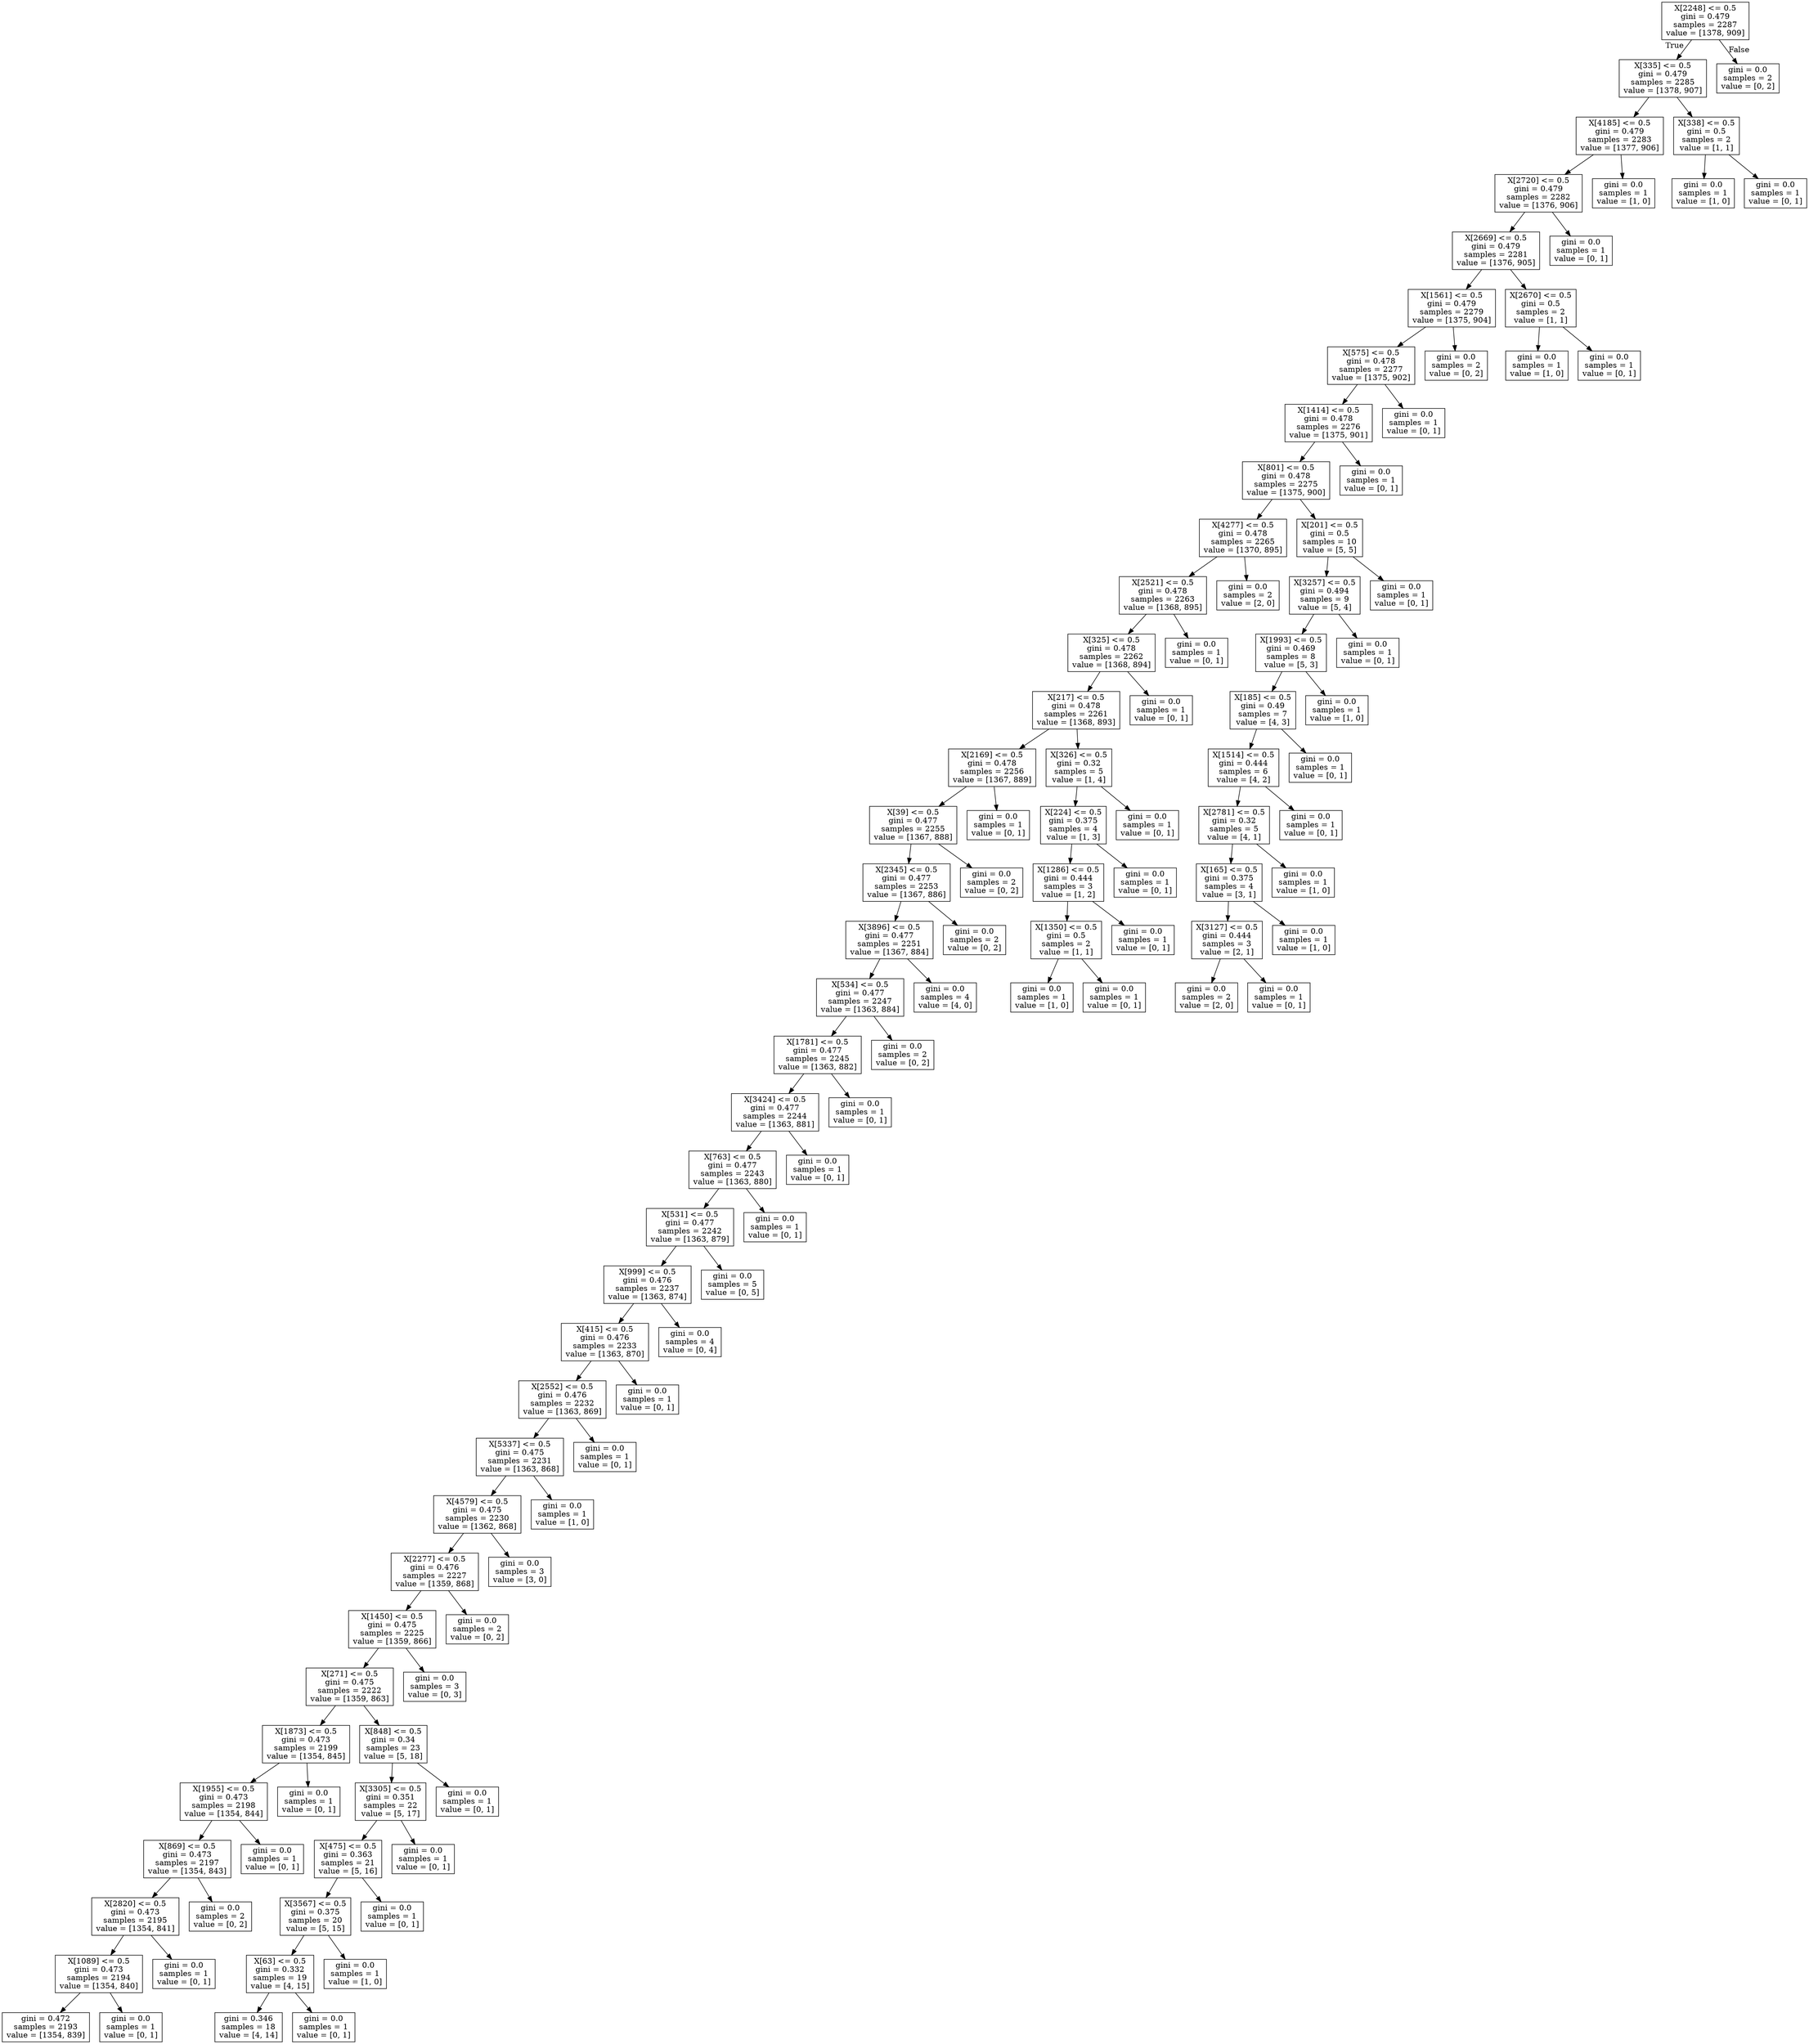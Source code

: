 digraph Tree {
node [shape=box] ;
0 [label="X[2248] <= 0.5\ngini = 0.479\nsamples = 2287\nvalue = [1378, 909]"] ;
1 [label="X[335] <= 0.5\ngini = 0.479\nsamples = 2285\nvalue = [1378, 907]"] ;
0 -> 1 [labeldistance=2.5, labelangle=45, headlabel="True"] ;
2 [label="X[4185] <= 0.5\ngini = 0.479\nsamples = 2283\nvalue = [1377, 906]"] ;
1 -> 2 ;
3 [label="X[2720] <= 0.5\ngini = 0.479\nsamples = 2282\nvalue = [1376, 906]"] ;
2 -> 3 ;
4 [label="X[2669] <= 0.5\ngini = 0.479\nsamples = 2281\nvalue = [1376, 905]"] ;
3 -> 4 ;
5 [label="X[1561] <= 0.5\ngini = 0.479\nsamples = 2279\nvalue = [1375, 904]"] ;
4 -> 5 ;
6 [label="X[575] <= 0.5\ngini = 0.478\nsamples = 2277\nvalue = [1375, 902]"] ;
5 -> 6 ;
7 [label="X[1414] <= 0.5\ngini = 0.478\nsamples = 2276\nvalue = [1375, 901]"] ;
6 -> 7 ;
8 [label="X[801] <= 0.5\ngini = 0.478\nsamples = 2275\nvalue = [1375, 900]"] ;
7 -> 8 ;
9 [label="X[4277] <= 0.5\ngini = 0.478\nsamples = 2265\nvalue = [1370, 895]"] ;
8 -> 9 ;
10 [label="X[2521] <= 0.5\ngini = 0.478\nsamples = 2263\nvalue = [1368, 895]"] ;
9 -> 10 ;
11 [label="X[325] <= 0.5\ngini = 0.478\nsamples = 2262\nvalue = [1368, 894]"] ;
10 -> 11 ;
12 [label="X[217] <= 0.5\ngini = 0.478\nsamples = 2261\nvalue = [1368, 893]"] ;
11 -> 12 ;
13 [label="X[2169] <= 0.5\ngini = 0.478\nsamples = 2256\nvalue = [1367, 889]"] ;
12 -> 13 ;
14 [label="X[39] <= 0.5\ngini = 0.477\nsamples = 2255\nvalue = [1367, 888]"] ;
13 -> 14 ;
15 [label="X[2345] <= 0.5\ngini = 0.477\nsamples = 2253\nvalue = [1367, 886]"] ;
14 -> 15 ;
16 [label="X[3896] <= 0.5\ngini = 0.477\nsamples = 2251\nvalue = [1367, 884]"] ;
15 -> 16 ;
17 [label="X[534] <= 0.5\ngini = 0.477\nsamples = 2247\nvalue = [1363, 884]"] ;
16 -> 17 ;
18 [label="X[1781] <= 0.5\ngini = 0.477\nsamples = 2245\nvalue = [1363, 882]"] ;
17 -> 18 ;
19 [label="X[3424] <= 0.5\ngini = 0.477\nsamples = 2244\nvalue = [1363, 881]"] ;
18 -> 19 ;
20 [label="X[763] <= 0.5\ngini = 0.477\nsamples = 2243\nvalue = [1363, 880]"] ;
19 -> 20 ;
21 [label="X[531] <= 0.5\ngini = 0.477\nsamples = 2242\nvalue = [1363, 879]"] ;
20 -> 21 ;
22 [label="X[999] <= 0.5\ngini = 0.476\nsamples = 2237\nvalue = [1363, 874]"] ;
21 -> 22 ;
23 [label="X[415] <= 0.5\ngini = 0.476\nsamples = 2233\nvalue = [1363, 870]"] ;
22 -> 23 ;
24 [label="X[2552] <= 0.5\ngini = 0.476\nsamples = 2232\nvalue = [1363, 869]"] ;
23 -> 24 ;
25 [label="X[5337] <= 0.5\ngini = 0.475\nsamples = 2231\nvalue = [1363, 868]"] ;
24 -> 25 ;
26 [label="X[4579] <= 0.5\ngini = 0.475\nsamples = 2230\nvalue = [1362, 868]"] ;
25 -> 26 ;
27 [label="X[2277] <= 0.5\ngini = 0.476\nsamples = 2227\nvalue = [1359, 868]"] ;
26 -> 27 ;
28 [label="X[1450] <= 0.5\ngini = 0.475\nsamples = 2225\nvalue = [1359, 866]"] ;
27 -> 28 ;
29 [label="X[271] <= 0.5\ngini = 0.475\nsamples = 2222\nvalue = [1359, 863]"] ;
28 -> 29 ;
30 [label="X[1873] <= 0.5\ngini = 0.473\nsamples = 2199\nvalue = [1354, 845]"] ;
29 -> 30 ;
31 [label="X[1955] <= 0.5\ngini = 0.473\nsamples = 2198\nvalue = [1354, 844]"] ;
30 -> 31 ;
32 [label="X[869] <= 0.5\ngini = 0.473\nsamples = 2197\nvalue = [1354, 843]"] ;
31 -> 32 ;
33 [label="X[2820] <= 0.5\ngini = 0.473\nsamples = 2195\nvalue = [1354, 841]"] ;
32 -> 33 ;
34 [label="X[1089] <= 0.5\ngini = 0.473\nsamples = 2194\nvalue = [1354, 840]"] ;
33 -> 34 ;
35 [label="gini = 0.472\nsamples = 2193\nvalue = [1354, 839]"] ;
34 -> 35 ;
36 [label="gini = 0.0\nsamples = 1\nvalue = [0, 1]"] ;
34 -> 36 ;
37 [label="gini = 0.0\nsamples = 1\nvalue = [0, 1]"] ;
33 -> 37 ;
38 [label="gini = 0.0\nsamples = 2\nvalue = [0, 2]"] ;
32 -> 38 ;
39 [label="gini = 0.0\nsamples = 1\nvalue = [0, 1]"] ;
31 -> 39 ;
40 [label="gini = 0.0\nsamples = 1\nvalue = [0, 1]"] ;
30 -> 40 ;
41 [label="X[848] <= 0.5\ngini = 0.34\nsamples = 23\nvalue = [5, 18]"] ;
29 -> 41 ;
42 [label="X[3305] <= 0.5\ngini = 0.351\nsamples = 22\nvalue = [5, 17]"] ;
41 -> 42 ;
43 [label="X[475] <= 0.5\ngini = 0.363\nsamples = 21\nvalue = [5, 16]"] ;
42 -> 43 ;
44 [label="X[3567] <= 0.5\ngini = 0.375\nsamples = 20\nvalue = [5, 15]"] ;
43 -> 44 ;
45 [label="X[63] <= 0.5\ngini = 0.332\nsamples = 19\nvalue = [4, 15]"] ;
44 -> 45 ;
46 [label="gini = 0.346\nsamples = 18\nvalue = [4, 14]"] ;
45 -> 46 ;
47 [label="gini = 0.0\nsamples = 1\nvalue = [0, 1]"] ;
45 -> 47 ;
48 [label="gini = 0.0\nsamples = 1\nvalue = [1, 0]"] ;
44 -> 48 ;
49 [label="gini = 0.0\nsamples = 1\nvalue = [0, 1]"] ;
43 -> 49 ;
50 [label="gini = 0.0\nsamples = 1\nvalue = [0, 1]"] ;
42 -> 50 ;
51 [label="gini = 0.0\nsamples = 1\nvalue = [0, 1]"] ;
41 -> 51 ;
52 [label="gini = 0.0\nsamples = 3\nvalue = [0, 3]"] ;
28 -> 52 ;
53 [label="gini = 0.0\nsamples = 2\nvalue = [0, 2]"] ;
27 -> 53 ;
54 [label="gini = 0.0\nsamples = 3\nvalue = [3, 0]"] ;
26 -> 54 ;
55 [label="gini = 0.0\nsamples = 1\nvalue = [1, 0]"] ;
25 -> 55 ;
56 [label="gini = 0.0\nsamples = 1\nvalue = [0, 1]"] ;
24 -> 56 ;
57 [label="gini = 0.0\nsamples = 1\nvalue = [0, 1]"] ;
23 -> 57 ;
58 [label="gini = 0.0\nsamples = 4\nvalue = [0, 4]"] ;
22 -> 58 ;
59 [label="gini = 0.0\nsamples = 5\nvalue = [0, 5]"] ;
21 -> 59 ;
60 [label="gini = 0.0\nsamples = 1\nvalue = [0, 1]"] ;
20 -> 60 ;
61 [label="gini = 0.0\nsamples = 1\nvalue = [0, 1]"] ;
19 -> 61 ;
62 [label="gini = 0.0\nsamples = 1\nvalue = [0, 1]"] ;
18 -> 62 ;
63 [label="gini = 0.0\nsamples = 2\nvalue = [0, 2]"] ;
17 -> 63 ;
64 [label="gini = 0.0\nsamples = 4\nvalue = [4, 0]"] ;
16 -> 64 ;
65 [label="gini = 0.0\nsamples = 2\nvalue = [0, 2]"] ;
15 -> 65 ;
66 [label="gini = 0.0\nsamples = 2\nvalue = [0, 2]"] ;
14 -> 66 ;
67 [label="gini = 0.0\nsamples = 1\nvalue = [0, 1]"] ;
13 -> 67 ;
68 [label="X[326] <= 0.5\ngini = 0.32\nsamples = 5\nvalue = [1, 4]"] ;
12 -> 68 ;
69 [label="X[224] <= 0.5\ngini = 0.375\nsamples = 4\nvalue = [1, 3]"] ;
68 -> 69 ;
70 [label="X[1286] <= 0.5\ngini = 0.444\nsamples = 3\nvalue = [1, 2]"] ;
69 -> 70 ;
71 [label="X[1350] <= 0.5\ngini = 0.5\nsamples = 2\nvalue = [1, 1]"] ;
70 -> 71 ;
72 [label="gini = 0.0\nsamples = 1\nvalue = [1, 0]"] ;
71 -> 72 ;
73 [label="gini = 0.0\nsamples = 1\nvalue = [0, 1]"] ;
71 -> 73 ;
74 [label="gini = 0.0\nsamples = 1\nvalue = [0, 1]"] ;
70 -> 74 ;
75 [label="gini = 0.0\nsamples = 1\nvalue = [0, 1]"] ;
69 -> 75 ;
76 [label="gini = 0.0\nsamples = 1\nvalue = [0, 1]"] ;
68 -> 76 ;
77 [label="gini = 0.0\nsamples = 1\nvalue = [0, 1]"] ;
11 -> 77 ;
78 [label="gini = 0.0\nsamples = 1\nvalue = [0, 1]"] ;
10 -> 78 ;
79 [label="gini = 0.0\nsamples = 2\nvalue = [2, 0]"] ;
9 -> 79 ;
80 [label="X[201] <= 0.5\ngini = 0.5\nsamples = 10\nvalue = [5, 5]"] ;
8 -> 80 ;
81 [label="X[3257] <= 0.5\ngini = 0.494\nsamples = 9\nvalue = [5, 4]"] ;
80 -> 81 ;
82 [label="X[1993] <= 0.5\ngini = 0.469\nsamples = 8\nvalue = [5, 3]"] ;
81 -> 82 ;
83 [label="X[185] <= 0.5\ngini = 0.49\nsamples = 7\nvalue = [4, 3]"] ;
82 -> 83 ;
84 [label="X[1514] <= 0.5\ngini = 0.444\nsamples = 6\nvalue = [4, 2]"] ;
83 -> 84 ;
85 [label="X[2781] <= 0.5\ngini = 0.32\nsamples = 5\nvalue = [4, 1]"] ;
84 -> 85 ;
86 [label="X[165] <= 0.5\ngini = 0.375\nsamples = 4\nvalue = [3, 1]"] ;
85 -> 86 ;
87 [label="X[3127] <= 0.5\ngini = 0.444\nsamples = 3\nvalue = [2, 1]"] ;
86 -> 87 ;
88 [label="gini = 0.0\nsamples = 2\nvalue = [2, 0]"] ;
87 -> 88 ;
89 [label="gini = 0.0\nsamples = 1\nvalue = [0, 1]"] ;
87 -> 89 ;
90 [label="gini = 0.0\nsamples = 1\nvalue = [1, 0]"] ;
86 -> 90 ;
91 [label="gini = 0.0\nsamples = 1\nvalue = [1, 0]"] ;
85 -> 91 ;
92 [label="gini = 0.0\nsamples = 1\nvalue = [0, 1]"] ;
84 -> 92 ;
93 [label="gini = 0.0\nsamples = 1\nvalue = [0, 1]"] ;
83 -> 93 ;
94 [label="gini = 0.0\nsamples = 1\nvalue = [1, 0]"] ;
82 -> 94 ;
95 [label="gini = 0.0\nsamples = 1\nvalue = [0, 1]"] ;
81 -> 95 ;
96 [label="gini = 0.0\nsamples = 1\nvalue = [0, 1]"] ;
80 -> 96 ;
97 [label="gini = 0.0\nsamples = 1\nvalue = [0, 1]"] ;
7 -> 97 ;
98 [label="gini = 0.0\nsamples = 1\nvalue = [0, 1]"] ;
6 -> 98 ;
99 [label="gini = 0.0\nsamples = 2\nvalue = [0, 2]"] ;
5 -> 99 ;
100 [label="X[2670] <= 0.5\ngini = 0.5\nsamples = 2\nvalue = [1, 1]"] ;
4 -> 100 ;
101 [label="gini = 0.0\nsamples = 1\nvalue = [1, 0]"] ;
100 -> 101 ;
102 [label="gini = 0.0\nsamples = 1\nvalue = [0, 1]"] ;
100 -> 102 ;
103 [label="gini = 0.0\nsamples = 1\nvalue = [0, 1]"] ;
3 -> 103 ;
104 [label="gini = 0.0\nsamples = 1\nvalue = [1, 0]"] ;
2 -> 104 ;
105 [label="X[338] <= 0.5\ngini = 0.5\nsamples = 2\nvalue = [1, 1]"] ;
1 -> 105 ;
106 [label="gini = 0.0\nsamples = 1\nvalue = [1, 0]"] ;
105 -> 106 ;
107 [label="gini = 0.0\nsamples = 1\nvalue = [0, 1]"] ;
105 -> 107 ;
108 [label="gini = 0.0\nsamples = 2\nvalue = [0, 2]"] ;
0 -> 108 [labeldistance=2.5, labelangle=-45, headlabel="False"] ;
}